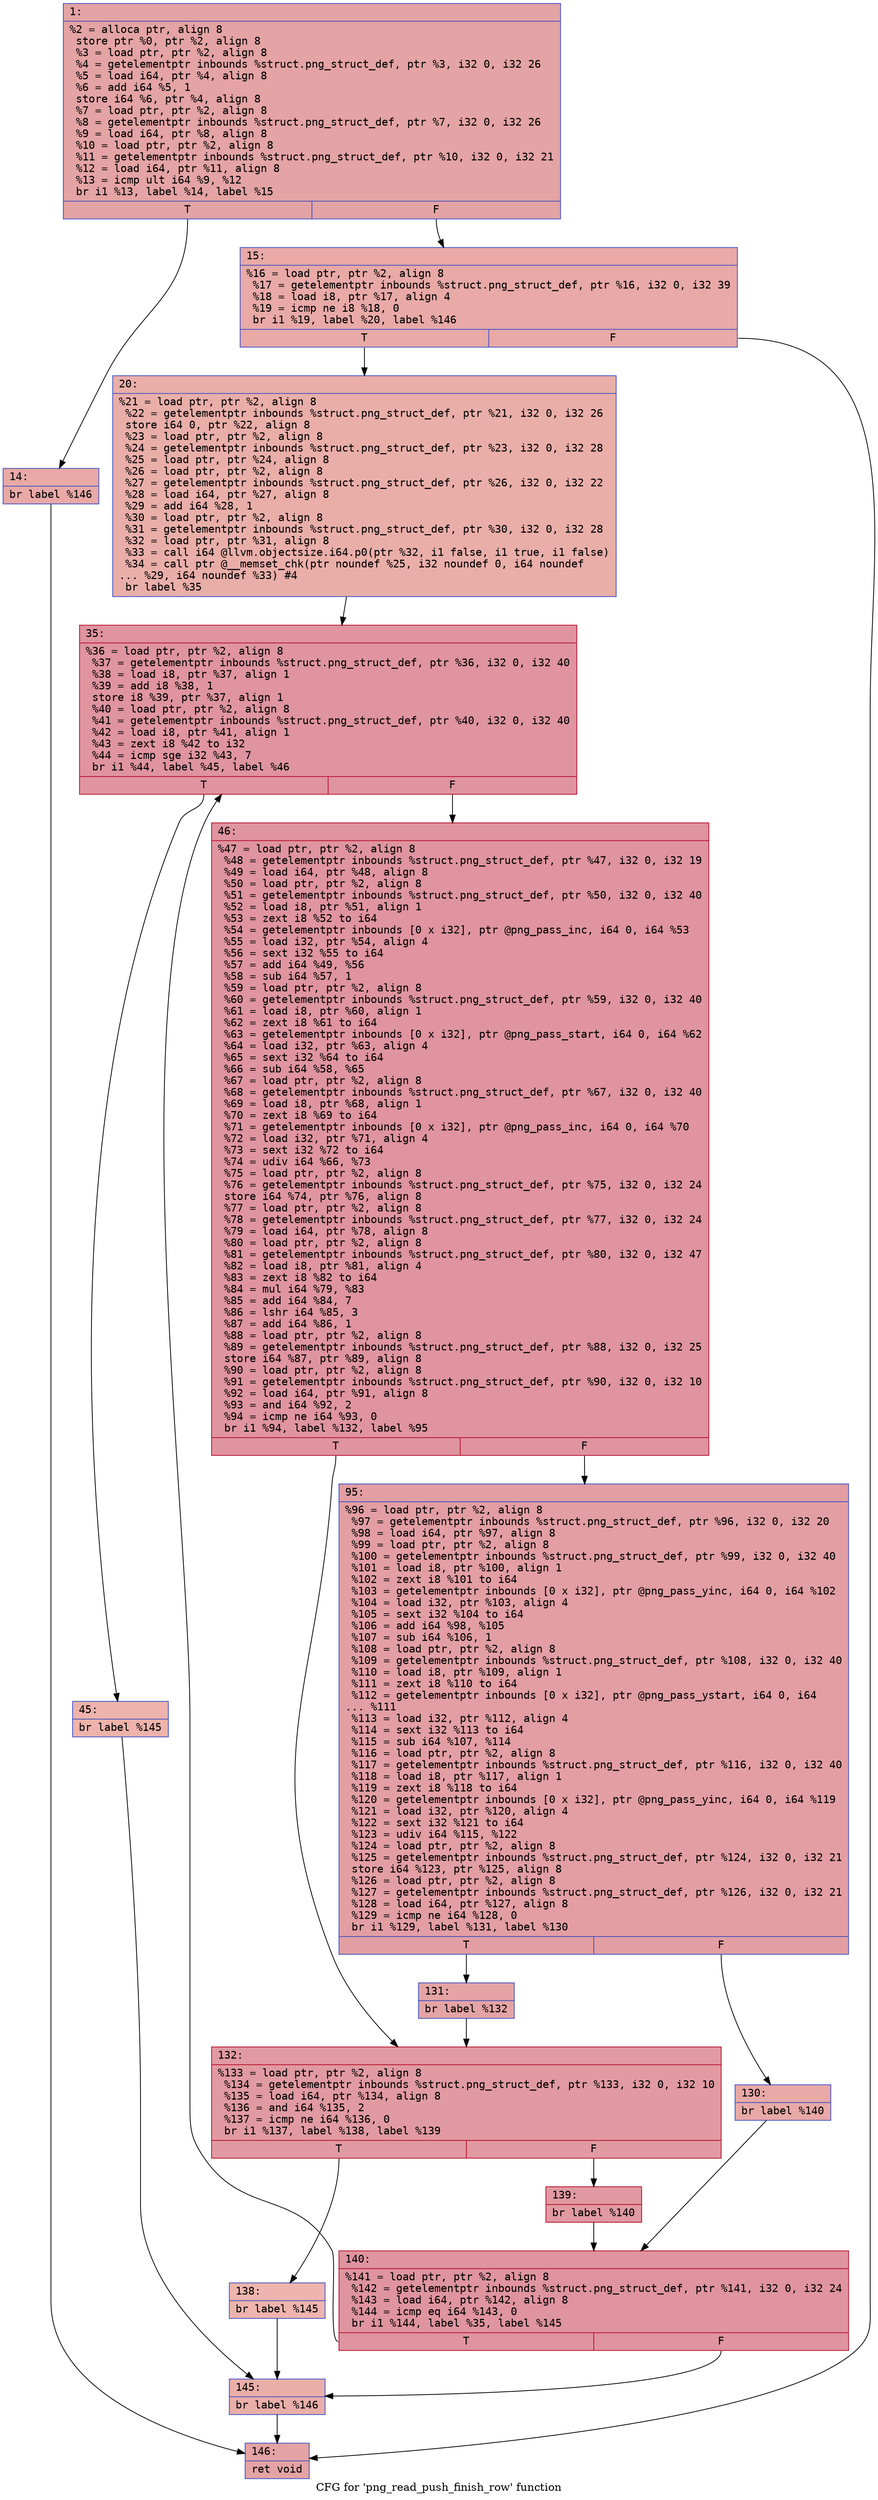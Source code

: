 digraph "CFG for 'png_read_push_finish_row' function" {
	label="CFG for 'png_read_push_finish_row' function";

	Node0x6000037e0910 [shape=record,color="#3d50c3ff", style=filled, fillcolor="#c32e3170" fontname="Courier",label="{1:\l|  %2 = alloca ptr, align 8\l  store ptr %0, ptr %2, align 8\l  %3 = load ptr, ptr %2, align 8\l  %4 = getelementptr inbounds %struct.png_struct_def, ptr %3, i32 0, i32 26\l  %5 = load i64, ptr %4, align 8\l  %6 = add i64 %5, 1\l  store i64 %6, ptr %4, align 8\l  %7 = load ptr, ptr %2, align 8\l  %8 = getelementptr inbounds %struct.png_struct_def, ptr %7, i32 0, i32 26\l  %9 = load i64, ptr %8, align 8\l  %10 = load ptr, ptr %2, align 8\l  %11 = getelementptr inbounds %struct.png_struct_def, ptr %10, i32 0, i32 21\l  %12 = load i64, ptr %11, align 8\l  %13 = icmp ult i64 %9, %12\l  br i1 %13, label %14, label %15\l|{<s0>T|<s1>F}}"];
	Node0x6000037e0910:s0 -> Node0x6000037e0960[tooltip="1 -> 14\nProbability 50.00%" ];
	Node0x6000037e0910:s1 -> Node0x6000037e09b0[tooltip="1 -> 15\nProbability 50.00%" ];
	Node0x6000037e0960 [shape=record,color="#3d50c3ff", style=filled, fillcolor="#ca3b3770" fontname="Courier",label="{14:\l|  br label %146\l}"];
	Node0x6000037e0960 -> Node0x6000037e0dc0[tooltip="14 -> 146\nProbability 100.00%" ];
	Node0x6000037e09b0 [shape=record,color="#3d50c3ff", style=filled, fillcolor="#ca3b3770" fontname="Courier",label="{15:\l|  %16 = load ptr, ptr %2, align 8\l  %17 = getelementptr inbounds %struct.png_struct_def, ptr %16, i32 0, i32 39\l  %18 = load i8, ptr %17, align 4\l  %19 = icmp ne i8 %18, 0\l  br i1 %19, label %20, label %146\l|{<s0>T|<s1>F}}"];
	Node0x6000037e09b0:s0 -> Node0x6000037e0a00[tooltip="15 -> 20\nProbability 62.50%" ];
	Node0x6000037e09b0:s1 -> Node0x6000037e0dc0[tooltip="15 -> 146\nProbability 37.50%" ];
	Node0x6000037e0a00 [shape=record,color="#3d50c3ff", style=filled, fillcolor="#d0473d70" fontname="Courier",label="{20:\l|  %21 = load ptr, ptr %2, align 8\l  %22 = getelementptr inbounds %struct.png_struct_def, ptr %21, i32 0, i32 26\l  store i64 0, ptr %22, align 8\l  %23 = load ptr, ptr %2, align 8\l  %24 = getelementptr inbounds %struct.png_struct_def, ptr %23, i32 0, i32 28\l  %25 = load ptr, ptr %24, align 8\l  %26 = load ptr, ptr %2, align 8\l  %27 = getelementptr inbounds %struct.png_struct_def, ptr %26, i32 0, i32 22\l  %28 = load i64, ptr %27, align 8\l  %29 = add i64 %28, 1\l  %30 = load ptr, ptr %2, align 8\l  %31 = getelementptr inbounds %struct.png_struct_def, ptr %30, i32 0, i32 28\l  %32 = load ptr, ptr %31, align 8\l  %33 = call i64 @llvm.objectsize.i64.p0(ptr %32, i1 false, i1 true, i1 false)\l  %34 = call ptr @__memset_chk(ptr noundef %25, i32 noundef 0, i64 noundef\l... %29, i64 noundef %33) #4\l  br label %35\l}"];
	Node0x6000037e0a00 -> Node0x6000037e0a50[tooltip="20 -> 35\nProbability 100.00%" ];
	Node0x6000037e0a50 [shape=record,color="#b70d28ff", style=filled, fillcolor="#b70d2870" fontname="Courier",label="{35:\l|  %36 = load ptr, ptr %2, align 8\l  %37 = getelementptr inbounds %struct.png_struct_def, ptr %36, i32 0, i32 40\l  %38 = load i8, ptr %37, align 1\l  %39 = add i8 %38, 1\l  store i8 %39, ptr %37, align 1\l  %40 = load ptr, ptr %2, align 8\l  %41 = getelementptr inbounds %struct.png_struct_def, ptr %40, i32 0, i32 40\l  %42 = load i8, ptr %41, align 1\l  %43 = zext i8 %42 to i32\l  %44 = icmp sge i32 %43, 7\l  br i1 %44, label %45, label %46\l|{<s0>T|<s1>F}}"];
	Node0x6000037e0a50:s0 -> Node0x6000037e0aa0[tooltip="35 -> 45\nProbability 3.12%" ];
	Node0x6000037e0a50:s1 -> Node0x6000037e0af0[tooltip="35 -> 46\nProbability 96.88%" ];
	Node0x6000037e0aa0 [shape=record,color="#3d50c3ff", style=filled, fillcolor="#d6524470" fontname="Courier",label="{45:\l|  br label %145\l}"];
	Node0x6000037e0aa0 -> Node0x6000037e0d70[tooltip="45 -> 145\nProbability 100.00%" ];
	Node0x6000037e0af0 [shape=record,color="#b70d28ff", style=filled, fillcolor="#b70d2870" fontname="Courier",label="{46:\l|  %47 = load ptr, ptr %2, align 8\l  %48 = getelementptr inbounds %struct.png_struct_def, ptr %47, i32 0, i32 19\l  %49 = load i64, ptr %48, align 8\l  %50 = load ptr, ptr %2, align 8\l  %51 = getelementptr inbounds %struct.png_struct_def, ptr %50, i32 0, i32 40\l  %52 = load i8, ptr %51, align 1\l  %53 = zext i8 %52 to i64\l  %54 = getelementptr inbounds [0 x i32], ptr @png_pass_inc, i64 0, i64 %53\l  %55 = load i32, ptr %54, align 4\l  %56 = sext i32 %55 to i64\l  %57 = add i64 %49, %56\l  %58 = sub i64 %57, 1\l  %59 = load ptr, ptr %2, align 8\l  %60 = getelementptr inbounds %struct.png_struct_def, ptr %59, i32 0, i32 40\l  %61 = load i8, ptr %60, align 1\l  %62 = zext i8 %61 to i64\l  %63 = getelementptr inbounds [0 x i32], ptr @png_pass_start, i64 0, i64 %62\l  %64 = load i32, ptr %63, align 4\l  %65 = sext i32 %64 to i64\l  %66 = sub i64 %58, %65\l  %67 = load ptr, ptr %2, align 8\l  %68 = getelementptr inbounds %struct.png_struct_def, ptr %67, i32 0, i32 40\l  %69 = load i8, ptr %68, align 1\l  %70 = zext i8 %69 to i64\l  %71 = getelementptr inbounds [0 x i32], ptr @png_pass_inc, i64 0, i64 %70\l  %72 = load i32, ptr %71, align 4\l  %73 = sext i32 %72 to i64\l  %74 = udiv i64 %66, %73\l  %75 = load ptr, ptr %2, align 8\l  %76 = getelementptr inbounds %struct.png_struct_def, ptr %75, i32 0, i32 24\l  store i64 %74, ptr %76, align 8\l  %77 = load ptr, ptr %2, align 8\l  %78 = getelementptr inbounds %struct.png_struct_def, ptr %77, i32 0, i32 24\l  %79 = load i64, ptr %78, align 8\l  %80 = load ptr, ptr %2, align 8\l  %81 = getelementptr inbounds %struct.png_struct_def, ptr %80, i32 0, i32 47\l  %82 = load i8, ptr %81, align 4\l  %83 = zext i8 %82 to i64\l  %84 = mul i64 %79, %83\l  %85 = add i64 %84, 7\l  %86 = lshr i64 %85, 3\l  %87 = add i64 %86, 1\l  %88 = load ptr, ptr %2, align 8\l  %89 = getelementptr inbounds %struct.png_struct_def, ptr %88, i32 0, i32 25\l  store i64 %87, ptr %89, align 8\l  %90 = load ptr, ptr %2, align 8\l  %91 = getelementptr inbounds %struct.png_struct_def, ptr %90, i32 0, i32 10\l  %92 = load i64, ptr %91, align 8\l  %93 = and i64 %92, 2\l  %94 = icmp ne i64 %93, 0\l  br i1 %94, label %132, label %95\l|{<s0>T|<s1>F}}"];
	Node0x6000037e0af0:s0 -> Node0x6000037e0c30[tooltip="46 -> 132\nProbability 50.00%" ];
	Node0x6000037e0af0:s1 -> Node0x6000037e0b40[tooltip="46 -> 95\nProbability 50.00%" ];
	Node0x6000037e0b40 [shape=record,color="#3d50c3ff", style=filled, fillcolor="#be242e70" fontname="Courier",label="{95:\l|  %96 = load ptr, ptr %2, align 8\l  %97 = getelementptr inbounds %struct.png_struct_def, ptr %96, i32 0, i32 20\l  %98 = load i64, ptr %97, align 8\l  %99 = load ptr, ptr %2, align 8\l  %100 = getelementptr inbounds %struct.png_struct_def, ptr %99, i32 0, i32 40\l  %101 = load i8, ptr %100, align 1\l  %102 = zext i8 %101 to i64\l  %103 = getelementptr inbounds [0 x i32], ptr @png_pass_yinc, i64 0, i64 %102\l  %104 = load i32, ptr %103, align 4\l  %105 = sext i32 %104 to i64\l  %106 = add i64 %98, %105\l  %107 = sub i64 %106, 1\l  %108 = load ptr, ptr %2, align 8\l  %109 = getelementptr inbounds %struct.png_struct_def, ptr %108, i32 0, i32 40\l  %110 = load i8, ptr %109, align 1\l  %111 = zext i8 %110 to i64\l  %112 = getelementptr inbounds [0 x i32], ptr @png_pass_ystart, i64 0, i64\l... %111\l  %113 = load i32, ptr %112, align 4\l  %114 = sext i32 %113 to i64\l  %115 = sub i64 %107, %114\l  %116 = load ptr, ptr %2, align 8\l  %117 = getelementptr inbounds %struct.png_struct_def, ptr %116, i32 0, i32 40\l  %118 = load i8, ptr %117, align 1\l  %119 = zext i8 %118 to i64\l  %120 = getelementptr inbounds [0 x i32], ptr @png_pass_yinc, i64 0, i64 %119\l  %121 = load i32, ptr %120, align 4\l  %122 = sext i32 %121 to i64\l  %123 = udiv i64 %115, %122\l  %124 = load ptr, ptr %2, align 8\l  %125 = getelementptr inbounds %struct.png_struct_def, ptr %124, i32 0, i32 21\l  store i64 %123, ptr %125, align 8\l  %126 = load ptr, ptr %2, align 8\l  %127 = getelementptr inbounds %struct.png_struct_def, ptr %126, i32 0, i32 21\l  %128 = load i64, ptr %127, align 8\l  %129 = icmp ne i64 %128, 0\l  br i1 %129, label %131, label %130\l|{<s0>T|<s1>F}}"];
	Node0x6000037e0b40:s0 -> Node0x6000037e0be0[tooltip="95 -> 131\nProbability 62.50%" ];
	Node0x6000037e0b40:s1 -> Node0x6000037e0b90[tooltip="95 -> 130\nProbability 37.50%" ];
	Node0x6000037e0b90 [shape=record,color="#3d50c3ff", style=filled, fillcolor="#ca3b3770" fontname="Courier",label="{130:\l|  br label %140\l}"];
	Node0x6000037e0b90 -> Node0x6000037e0d20[tooltip="130 -> 140\nProbability 100.00%" ];
	Node0x6000037e0be0 [shape=record,color="#3d50c3ff", style=filled, fillcolor="#c32e3170" fontname="Courier",label="{131:\l|  br label %132\l}"];
	Node0x6000037e0be0 -> Node0x6000037e0c30[tooltip="131 -> 132\nProbability 100.00%" ];
	Node0x6000037e0c30 [shape=record,color="#b70d28ff", style=filled, fillcolor="#bb1b2c70" fontname="Courier",label="{132:\l|  %133 = load ptr, ptr %2, align 8\l  %134 = getelementptr inbounds %struct.png_struct_def, ptr %133, i32 0, i32 10\l  %135 = load i64, ptr %134, align 8\l  %136 = and i64 %135, 2\l  %137 = icmp ne i64 %136, 0\l  br i1 %137, label %138, label %139\l|{<s0>T|<s1>F}}"];
	Node0x6000037e0c30:s0 -> Node0x6000037e0c80[tooltip="132 -> 138\nProbability 3.12%" ];
	Node0x6000037e0c30:s1 -> Node0x6000037e0cd0[tooltip="132 -> 139\nProbability 96.88%" ];
	Node0x6000037e0c80 [shape=record,color="#3d50c3ff", style=filled, fillcolor="#d8564670" fontname="Courier",label="{138:\l|  br label %145\l}"];
	Node0x6000037e0c80 -> Node0x6000037e0d70[tooltip="138 -> 145\nProbability 100.00%" ];
	Node0x6000037e0cd0 [shape=record,color="#b70d28ff", style=filled, fillcolor="#bb1b2c70" fontname="Courier",label="{139:\l|  br label %140\l}"];
	Node0x6000037e0cd0 -> Node0x6000037e0d20[tooltip="139 -> 140\nProbability 100.00%" ];
	Node0x6000037e0d20 [shape=record,color="#b70d28ff", style=filled, fillcolor="#b70d2870" fontname="Courier",label="{140:\l|  %141 = load ptr, ptr %2, align 8\l  %142 = getelementptr inbounds %struct.png_struct_def, ptr %141, i32 0, i32 24\l  %143 = load i64, ptr %142, align 8\l  %144 = icmp eq i64 %143, 0\l  br i1 %144, label %35, label %145\l|{<s0>T|<s1>F}}"];
	Node0x6000037e0d20:s0 -> Node0x6000037e0a50[tooltip="140 -> 35\nProbability 96.88%" ];
	Node0x6000037e0d20:s1 -> Node0x6000037e0d70[tooltip="140 -> 145\nProbability 3.12%" ];
	Node0x6000037e0d70 [shape=record,color="#3d50c3ff", style=filled, fillcolor="#d0473d70" fontname="Courier",label="{145:\l|  br label %146\l}"];
	Node0x6000037e0d70 -> Node0x6000037e0dc0[tooltip="145 -> 146\nProbability 100.00%" ];
	Node0x6000037e0dc0 [shape=record,color="#3d50c3ff", style=filled, fillcolor="#c32e3170" fontname="Courier",label="{146:\l|  ret void\l}"];
}
